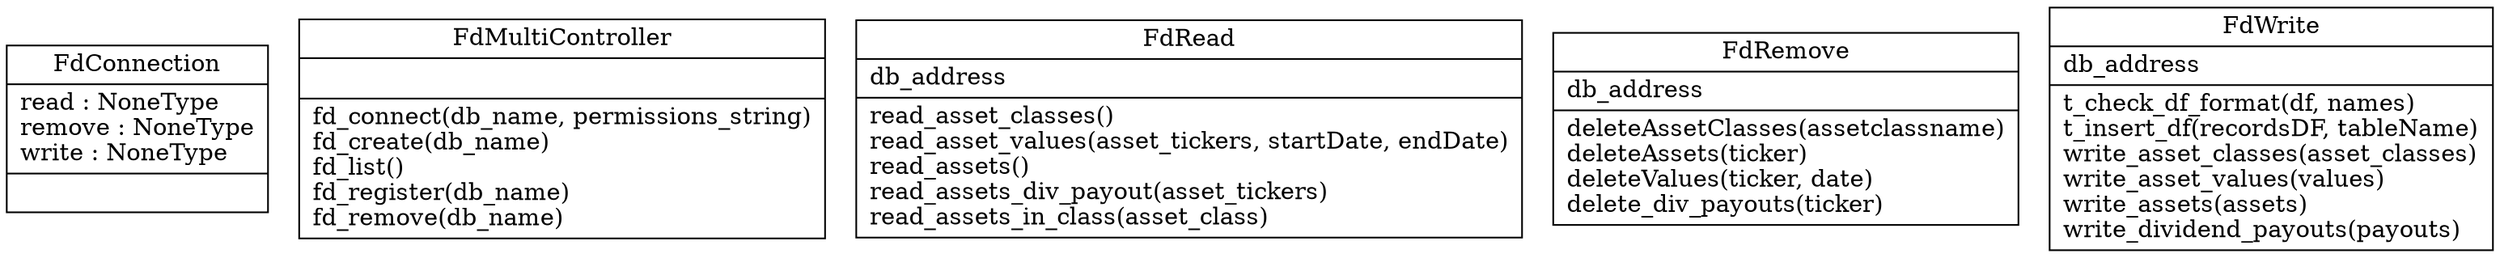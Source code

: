 digraph "classes_Finda" {
charset="utf-8"
rankdir=BT
"0" [label="{FdConnection|read : NoneType\lremove : NoneType\lwrite : NoneType\l|}", shape="record"];
"1" [label="{FdMultiController|\l|fd_connect(db_name, permissions_string)\lfd_create(db_name)\lfd_list()\lfd_register(db_name)\lfd_remove(db_name)\l}", shape="record"];
"2" [label="{FdRead|db_address\l|read_asset_classes()\lread_asset_values(asset_tickers, startDate, endDate)\lread_assets()\lread_assets_div_payout(asset_tickers)\lread_assets_in_class(asset_class)\l}", shape="record"];
"3" [label="{FdRemove|db_address\l|deleteAssetClasses(assetclassname)\ldeleteAssets(ticker)\ldeleteValues(ticker, date)\ldelete_div_payouts(ticker)\l}", shape="record"];
"4" [label="{FdWrite|db_address\l|t_check_df_format(df, names)\lt_insert_df(recordsDF, tableName)\lwrite_asset_classes(asset_classes)\lwrite_asset_values(values)\lwrite_assets(assets)\lwrite_dividend_payouts(payouts)\l}", shape="record"];
}
